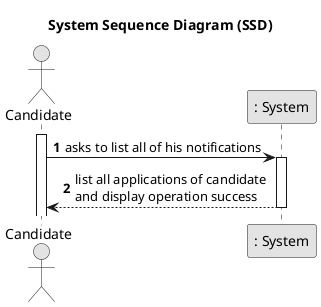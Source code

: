 @startuml
'https://plantuml.com/sequence-diagram

skinparam monochrome true
skinparam packageStyle rectangle
skinparam shadowing false

title System Sequence Diagram (SSD)

autonumber

actor "Candidate" as C
participant ": System" as S

activate C

    C -> S: asks to list all of his notifications
    activate S

        S --> C : list all applications of candidate \nand display operation success
        deactivate S

@enduml